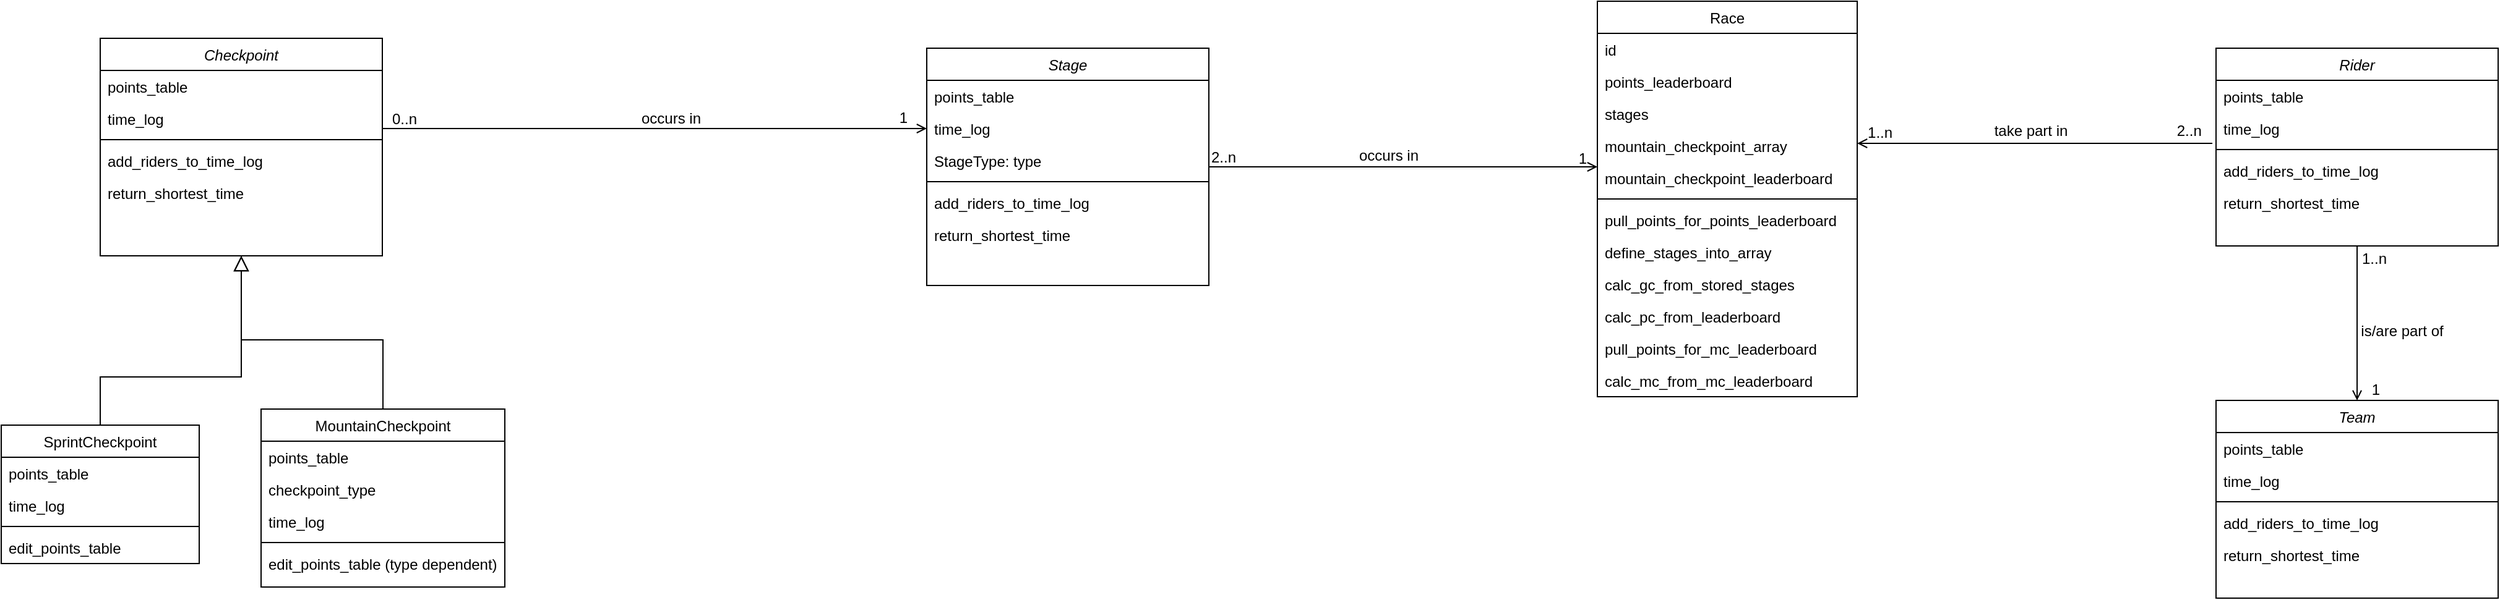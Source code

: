 <mxfile version="14.1.8" type="device"><diagram id="C5RBs43oDa-KdzZeNtuy" name="Page-1"><mxGraphModel dx="1883" dy="668" grid="1" gridSize="10" guides="1" tooltips="1" connect="1" arrows="1" fold="1" page="0" pageScale="1" pageWidth="827" pageHeight="1169" math="0" shadow="0"><root><mxCell id="WIyWlLk6GJQsqaUBKTNV-0"/><mxCell id="WIyWlLk6GJQsqaUBKTNV-1" parent="WIyWlLk6GJQsqaUBKTNV-0"/><mxCell id="zkfFHV4jXpPFQw0GAbJ--0" value="Stage" style="swimlane;fontStyle=2;align=center;verticalAlign=top;childLayout=stackLayout;horizontal=1;startSize=26;horizontalStack=0;resizeParent=1;resizeLast=0;collapsible=1;marginBottom=0;rounded=0;shadow=0;strokeWidth=1;" parent="WIyWlLk6GJQsqaUBKTNV-1" vertex="1"><mxGeometry x="218" y="88" width="228" height="192" as="geometry"><mxRectangle x="230" y="140" width="160" height="26" as="alternateBounds"/></mxGeometry></mxCell><mxCell id="zkfFHV4jXpPFQw0GAbJ--1" value="points_table" style="text;align=left;verticalAlign=top;spacingLeft=4;spacingRight=4;overflow=hidden;rotatable=0;points=[[0,0.5],[1,0.5]];portConstraint=eastwest;" parent="zkfFHV4jXpPFQw0GAbJ--0" vertex="1"><mxGeometry y="26" width="228" height="26" as="geometry"/></mxCell><mxCell id="zkfFHV4jXpPFQw0GAbJ--2" value="time_log" style="text;align=left;verticalAlign=top;spacingLeft=4;spacingRight=4;overflow=hidden;rotatable=0;points=[[0,0.5],[1,0.5]];portConstraint=eastwest;rounded=0;shadow=0;html=0;" parent="zkfFHV4jXpPFQw0GAbJ--0" vertex="1"><mxGeometry y="52" width="228" height="26" as="geometry"/></mxCell><mxCell id="okV2mifqNZXzlt0OdiJC-0" value="StageType: type" style="text;align=left;verticalAlign=top;spacingLeft=4;spacingRight=4;overflow=hidden;rotatable=0;points=[[0,0.5],[1,0.5]];portConstraint=eastwest;rounded=0;shadow=0;html=0;" vertex="1" parent="zkfFHV4jXpPFQw0GAbJ--0"><mxGeometry y="78" width="228" height="26" as="geometry"/></mxCell><mxCell id="zkfFHV4jXpPFQw0GAbJ--4" value="" style="line;html=1;strokeWidth=1;align=left;verticalAlign=middle;spacingTop=-1;spacingLeft=3;spacingRight=3;rotatable=0;labelPosition=right;points=[];portConstraint=eastwest;" parent="zkfFHV4jXpPFQw0GAbJ--0" vertex="1"><mxGeometry y="104" width="228" height="8" as="geometry"/></mxCell><mxCell id="zkfFHV4jXpPFQw0GAbJ--5" value="add_riders_to_time_log" style="text;align=left;verticalAlign=top;spacingLeft=4;spacingRight=4;overflow=hidden;rotatable=0;points=[[0,0.5],[1,0.5]];portConstraint=eastwest;" parent="zkfFHV4jXpPFQw0GAbJ--0" vertex="1"><mxGeometry y="112" width="228" height="26" as="geometry"/></mxCell><mxCell id="lWNVDDmgVR6VLHTQUatl-31" value="return_shortest_time" style="text;align=left;verticalAlign=top;spacingLeft=4;spacingRight=4;overflow=hidden;rotatable=0;points=[[0,0.5],[1,0.5]];portConstraint=eastwest;" parent="zkfFHV4jXpPFQw0GAbJ--0" vertex="1"><mxGeometry y="138" width="228" height="26" as="geometry"/></mxCell><mxCell id="zkfFHV4jXpPFQw0GAbJ--17" value="Race" style="swimlane;fontStyle=0;align=center;verticalAlign=top;childLayout=stackLayout;horizontal=1;startSize=26;horizontalStack=0;resizeParent=1;resizeLast=0;collapsible=1;marginBottom=0;rounded=0;shadow=0;strokeWidth=1;" parent="WIyWlLk6GJQsqaUBKTNV-1" vertex="1"><mxGeometry x="760" y="50" width="210" height="320" as="geometry"><mxRectangle x="550" y="140" width="160" height="26" as="alternateBounds"/></mxGeometry></mxCell><mxCell id="nblKFFfSKLvNXSQtpWRo-55" value="id" style="text;align=left;verticalAlign=top;spacingLeft=4;spacingRight=4;overflow=hidden;rotatable=0;points=[[0,0.5],[1,0.5]];portConstraint=eastwest;" parent="zkfFHV4jXpPFQw0GAbJ--17" vertex="1"><mxGeometry y="26" width="210" height="26" as="geometry"/></mxCell><mxCell id="zkfFHV4jXpPFQw0GAbJ--24" value="points_leaderboard" style="text;align=left;verticalAlign=top;spacingLeft=4;spacingRight=4;overflow=hidden;rotatable=0;points=[[0,0.5],[1,0.5]];portConstraint=eastwest;" parent="zkfFHV4jXpPFQw0GAbJ--17" vertex="1"><mxGeometry y="52" width="210" height="26" as="geometry"/></mxCell><mxCell id="lWNVDDmgVR6VLHTQUatl-46" value="stages" style="text;align=left;verticalAlign=top;spacingLeft=4;spacingRight=4;overflow=hidden;rotatable=0;points=[[0,0.5],[1,0.5]];portConstraint=eastwest;" parent="zkfFHV4jXpPFQw0GAbJ--17" vertex="1"><mxGeometry y="78" width="210" height="26" as="geometry"/></mxCell><mxCell id="lWNVDDmgVR6VLHTQUatl-50" value="mountain_checkpoint_array" style="text;align=left;verticalAlign=top;spacingLeft=4;spacingRight=4;overflow=hidden;rotatable=0;points=[[0,0.5],[1,0.5]];portConstraint=eastwest;" parent="zkfFHV4jXpPFQw0GAbJ--17" vertex="1"><mxGeometry y="104" width="210" height="26" as="geometry"/></mxCell><mxCell id="lWNVDDmgVR6VLHTQUatl-53" value="mountain_checkpoint_leaderboard" style="text;align=left;verticalAlign=top;spacingLeft=4;spacingRight=4;overflow=hidden;rotatable=0;points=[[0,0.5],[1,0.5]];portConstraint=eastwest;" parent="zkfFHV4jXpPFQw0GAbJ--17" vertex="1"><mxGeometry y="130" width="210" height="26" as="geometry"/></mxCell><mxCell id="zkfFHV4jXpPFQw0GAbJ--23" value="" style="line;html=1;strokeWidth=1;align=left;verticalAlign=middle;spacingTop=-1;spacingLeft=3;spacingRight=3;rotatable=0;labelPosition=right;points=[];portConstraint=eastwest;" parent="zkfFHV4jXpPFQw0GAbJ--17" vertex="1"><mxGeometry y="156" width="210" height="8" as="geometry"/></mxCell><mxCell id="zkfFHV4jXpPFQw0GAbJ--19" value="pull_points_for_points_leaderboard" style="text;align=left;verticalAlign=top;spacingLeft=4;spacingRight=4;overflow=hidden;rotatable=0;points=[[0,0.5],[1,0.5]];portConstraint=eastwest;rounded=0;shadow=0;html=0;" parent="zkfFHV4jXpPFQw0GAbJ--17" vertex="1"><mxGeometry y="164" width="210" height="26" as="geometry"/></mxCell><mxCell id="zkfFHV4jXpPFQw0GAbJ--18" value="define_stages_into_array" style="text;align=left;verticalAlign=top;spacingLeft=4;spacingRight=4;overflow=hidden;rotatable=0;points=[[0,0.5],[1,0.5]];portConstraint=eastwest;" parent="zkfFHV4jXpPFQw0GAbJ--17" vertex="1"><mxGeometry y="190" width="210" height="26" as="geometry"/></mxCell><mxCell id="lWNVDDmgVR6VLHTQUatl-39" value="calc_gc_from_stored_stages" style="text;align=left;verticalAlign=top;spacingLeft=4;spacingRight=4;overflow=hidden;rotatable=0;points=[[0,0.5],[1,0.5]];portConstraint=eastwest;" parent="zkfFHV4jXpPFQw0GAbJ--17" vertex="1"><mxGeometry y="216" width="210" height="26" as="geometry"/></mxCell><mxCell id="lWNVDDmgVR6VLHTQUatl-47" value="calc_pc_from_leaderboard" style="text;align=left;verticalAlign=top;spacingLeft=4;spacingRight=4;overflow=hidden;rotatable=0;points=[[0,0.5],[1,0.5]];portConstraint=eastwest;" parent="zkfFHV4jXpPFQw0GAbJ--17" vertex="1"><mxGeometry y="242" width="210" height="26" as="geometry"/></mxCell><mxCell id="lWNVDDmgVR6VLHTQUatl-54" value="pull_points_for_mc_leaderboard" style="text;align=left;verticalAlign=top;spacingLeft=4;spacingRight=4;overflow=hidden;rotatable=0;points=[[0,0.5],[1,0.5]];portConstraint=eastwest;" parent="zkfFHV4jXpPFQw0GAbJ--17" vertex="1"><mxGeometry y="268" width="210" height="26" as="geometry"/></mxCell><mxCell id="lWNVDDmgVR6VLHTQUatl-51" value="calc_mc_from_mc_leaderboard" style="text;align=left;verticalAlign=top;spacingLeft=4;spacingRight=4;overflow=hidden;rotatable=0;points=[[0,0.5],[1,0.5]];portConstraint=eastwest;" parent="zkfFHV4jXpPFQw0GAbJ--17" vertex="1"><mxGeometry y="294" width="210" height="26" as="geometry"/></mxCell><mxCell id="zkfFHV4jXpPFQw0GAbJ--26" value="" style="endArrow=open;shadow=0;strokeWidth=1;rounded=0;endFill=1;edgeStyle=elbowEdgeStyle;elbow=vertical;" parent="WIyWlLk6GJQsqaUBKTNV-1" source="zkfFHV4jXpPFQw0GAbJ--0" target="zkfFHV4jXpPFQw0GAbJ--17" edge="1"><mxGeometry x="0.5" y="41" relative="1" as="geometry"><mxPoint x="380" y="192" as="sourcePoint"/><mxPoint x="540" y="192" as="targetPoint"/><mxPoint x="-40" y="32" as="offset"/></mxGeometry></mxCell><mxCell id="zkfFHV4jXpPFQw0GAbJ--27" value="2..n" style="resizable=0;align=left;verticalAlign=bottom;labelBackgroundColor=none;fontSize=12;" parent="zkfFHV4jXpPFQw0GAbJ--26" connectable="0" vertex="1"><mxGeometry x="-1" relative="1" as="geometry"><mxPoint y="1" as="offset"/></mxGeometry></mxCell><mxCell id="zkfFHV4jXpPFQw0GAbJ--28" value="1" style="resizable=0;align=right;verticalAlign=bottom;labelBackgroundColor=none;fontSize=12;" parent="zkfFHV4jXpPFQw0GAbJ--26" connectable="0" vertex="1"><mxGeometry x="1" relative="1" as="geometry"><mxPoint x="-7" y="2" as="offset"/></mxGeometry></mxCell><mxCell id="zkfFHV4jXpPFQw0GAbJ--29" value="occurs in" style="text;html=1;resizable=0;points=[];;align=center;verticalAlign=middle;labelBackgroundColor=none;rounded=0;shadow=0;strokeWidth=1;fontSize=12;" parent="zkfFHV4jXpPFQw0GAbJ--26" vertex="1" connectable="0"><mxGeometry x="0.5" y="49" relative="1" as="geometry"><mxPoint x="-91.17" y="40" as="offset"/></mxGeometry></mxCell><mxCell id="lWNVDDmgVR6VLHTQUatl-11" value="SprintCheckpoint" style="swimlane;fontStyle=0;align=center;verticalAlign=top;childLayout=stackLayout;horizontal=1;startSize=26;horizontalStack=0;resizeParent=1;resizeLast=0;collapsible=1;marginBottom=0;rounded=0;shadow=0;strokeWidth=1;" parent="WIyWlLk6GJQsqaUBKTNV-1" vertex="1"><mxGeometry x="-530" y="393" width="160" height="112" as="geometry"><mxRectangle x="340" y="380" width="170" height="26" as="alternateBounds"/></mxGeometry></mxCell><mxCell id="lWNVDDmgVR6VLHTQUatl-29" value="points_table" style="text;align=left;verticalAlign=top;spacingLeft=4;spacingRight=4;overflow=hidden;rotatable=0;points=[[0,0.5],[1,0.5]];portConstraint=eastwest;" parent="lWNVDDmgVR6VLHTQUatl-11" vertex="1"><mxGeometry y="26" width="160" height="26" as="geometry"/></mxCell><mxCell id="lWNVDDmgVR6VLHTQUatl-12" value="time_log" style="text;align=left;verticalAlign=top;spacingLeft=4;spacingRight=4;overflow=hidden;rotatable=0;points=[[0,0.5],[1,0.5]];portConstraint=eastwest;" parent="lWNVDDmgVR6VLHTQUatl-11" vertex="1"><mxGeometry y="52" width="160" height="26" as="geometry"/></mxCell><mxCell id="lWNVDDmgVR6VLHTQUatl-13" value="" style="line;html=1;strokeWidth=1;align=left;verticalAlign=middle;spacingTop=-1;spacingLeft=3;spacingRight=3;rotatable=0;labelPosition=right;points=[];portConstraint=eastwest;" parent="lWNVDDmgVR6VLHTQUatl-11" vertex="1"><mxGeometry y="78" width="160" height="8" as="geometry"/></mxCell><mxCell id="lWNVDDmgVR6VLHTQUatl-23" value="edit_points_table" style="text;align=left;verticalAlign=top;spacingLeft=4;spacingRight=4;overflow=hidden;rotatable=0;points=[[0,0.5],[1,0.5]];portConstraint=eastwest;" parent="lWNVDDmgVR6VLHTQUatl-11" vertex="1"><mxGeometry y="86" width="160" height="26" as="geometry"/></mxCell><mxCell id="lWNVDDmgVR6VLHTQUatl-14" value="MountainCheckpoint" style="swimlane;fontStyle=0;align=center;verticalAlign=top;childLayout=stackLayout;horizontal=1;startSize=26;horizontalStack=0;resizeParent=1;resizeLast=0;collapsible=1;marginBottom=0;rounded=0;shadow=0;strokeWidth=1;" parent="WIyWlLk6GJQsqaUBKTNV-1" vertex="1"><mxGeometry x="-320" y="380" width="197" height="144" as="geometry"><mxRectangle x="340" y="380" width="170" height="26" as="alternateBounds"/></mxGeometry></mxCell><mxCell id="lWNVDDmgVR6VLHTQUatl-30" value="points_table" style="text;align=left;verticalAlign=top;spacingLeft=4;spacingRight=4;overflow=hidden;rotatable=0;points=[[0,0.5],[1,0.5]];portConstraint=eastwest;" parent="lWNVDDmgVR6VLHTQUatl-14" vertex="1"><mxGeometry y="26" width="197" height="26" as="geometry"/></mxCell><mxCell id="lWNVDDmgVR6VLHTQUatl-52" value="checkpoint_type" style="text;align=left;verticalAlign=top;spacingLeft=4;spacingRight=4;overflow=hidden;rotatable=0;points=[[0,0.5],[1,0.5]];portConstraint=eastwest;" parent="lWNVDDmgVR6VLHTQUatl-14" vertex="1"><mxGeometry y="52" width="197" height="26" as="geometry"/></mxCell><mxCell id="lWNVDDmgVR6VLHTQUatl-15" value="time_log" style="text;align=left;verticalAlign=top;spacingLeft=4;spacingRight=4;overflow=hidden;rotatable=0;points=[[0,0.5],[1,0.5]];portConstraint=eastwest;" parent="lWNVDDmgVR6VLHTQUatl-14" vertex="1"><mxGeometry y="78" width="197" height="26" as="geometry"/></mxCell><mxCell id="lWNVDDmgVR6VLHTQUatl-16" value="" style="line;html=1;strokeWidth=1;align=left;verticalAlign=middle;spacingTop=-1;spacingLeft=3;spacingRight=3;rotatable=0;labelPosition=right;points=[];portConstraint=eastwest;" parent="lWNVDDmgVR6VLHTQUatl-14" vertex="1"><mxGeometry y="104" width="197" height="8" as="geometry"/></mxCell><mxCell id="lWNVDDmgVR6VLHTQUatl-24" value="edit_points_table (type dependent)" style="text;align=left;verticalAlign=top;spacingLeft=4;spacingRight=4;overflow=hidden;rotatable=0;points=[[0,0.5],[1,0.5]];portConstraint=eastwest;" parent="lWNVDDmgVR6VLHTQUatl-14" vertex="1"><mxGeometry y="112" width="197" height="26" as="geometry"/></mxCell><mxCell id="lWNVDDmgVR6VLHTQUatl-19" value="" style="endArrow=block;endSize=10;endFill=0;shadow=0;strokeWidth=1;rounded=0;edgeStyle=elbowEdgeStyle;elbow=vertical;exitX=0.5;exitY=0;exitDx=0;exitDy=0;entryX=0.5;entryY=1;entryDx=0;entryDy=0;" parent="WIyWlLk6GJQsqaUBKTNV-1" source="lWNVDDmgVR6VLHTQUatl-11" target="nblKFFfSKLvNXSQtpWRo-0" edge="1"><mxGeometry width="160" relative="1" as="geometry"><mxPoint x="-1384" y="427" as="sourcePoint"/><mxPoint x="-380" y="284" as="targetPoint"/><Array as="points"><mxPoint x="-490" y="354"/><mxPoint x="-1455" y="464"/><mxPoint x="-1430" y="367"/><mxPoint x="-1459" y="465"/></Array></mxGeometry></mxCell><mxCell id="lWNVDDmgVR6VLHTQUatl-20" value="" style="endArrow=block;endSize=10;endFill=0;shadow=0;strokeWidth=1;rounded=0;edgeStyle=elbowEdgeStyle;elbow=vertical;exitX=0.5;exitY=0;exitDx=0;exitDy=0;entryX=0.5;entryY=1;entryDx=0;entryDy=0;" parent="WIyWlLk6GJQsqaUBKTNV-1" source="lWNVDDmgVR6VLHTQUatl-14" target="nblKFFfSKLvNXSQtpWRo-0" edge="1"><mxGeometry width="160" relative="1" as="geometry"><mxPoint x="-1478.0" y="496" as="sourcePoint"/><mxPoint x="-390" y="314" as="targetPoint"/><Array as="points"><mxPoint x="-360" y="324"/><mxPoint x="-1364" y="464"/><mxPoint x="-1449" y="475"/></Array></mxGeometry></mxCell><mxCell id="nblKFFfSKLvNXSQtpWRo-0" value="Checkpoint" style="swimlane;fontStyle=2;align=center;verticalAlign=top;childLayout=stackLayout;horizontal=1;startSize=26;horizontalStack=0;resizeParent=1;resizeLast=0;collapsible=1;marginBottom=0;rounded=0;shadow=0;strokeWidth=1;" parent="WIyWlLk6GJQsqaUBKTNV-1" vertex="1"><mxGeometry x="-450" y="80" width="228" height="176" as="geometry"><mxRectangle x="230" y="140" width="160" height="26" as="alternateBounds"/></mxGeometry></mxCell><mxCell id="nblKFFfSKLvNXSQtpWRo-1" value="points_table" style="text;align=left;verticalAlign=top;spacingLeft=4;spacingRight=4;overflow=hidden;rotatable=0;points=[[0,0.5],[1,0.5]];portConstraint=eastwest;" parent="nblKFFfSKLvNXSQtpWRo-0" vertex="1"><mxGeometry y="26" width="228" height="26" as="geometry"/></mxCell><mxCell id="nblKFFfSKLvNXSQtpWRo-2" value="time_log" style="text;align=left;verticalAlign=top;spacingLeft=4;spacingRight=4;overflow=hidden;rotatable=0;points=[[0,0.5],[1,0.5]];portConstraint=eastwest;rounded=0;shadow=0;html=0;" parent="nblKFFfSKLvNXSQtpWRo-0" vertex="1"><mxGeometry y="52" width="228" height="26" as="geometry"/></mxCell><mxCell id="nblKFFfSKLvNXSQtpWRo-3" value="" style="line;html=1;strokeWidth=1;align=left;verticalAlign=middle;spacingTop=-1;spacingLeft=3;spacingRight=3;rotatable=0;labelPosition=right;points=[];portConstraint=eastwest;" parent="nblKFFfSKLvNXSQtpWRo-0" vertex="1"><mxGeometry y="78" width="228" height="8" as="geometry"/></mxCell><mxCell id="nblKFFfSKLvNXSQtpWRo-4" value="add_riders_to_time_log" style="text;align=left;verticalAlign=top;spacingLeft=4;spacingRight=4;overflow=hidden;rotatable=0;points=[[0,0.5],[1,0.5]];portConstraint=eastwest;" parent="nblKFFfSKLvNXSQtpWRo-0" vertex="1"><mxGeometry y="86" width="228" height="26" as="geometry"/></mxCell><mxCell id="nblKFFfSKLvNXSQtpWRo-5" value="return_shortest_time" style="text;align=left;verticalAlign=top;spacingLeft=4;spacingRight=4;overflow=hidden;rotatable=0;points=[[0,0.5],[1,0.5]];portConstraint=eastwest;" parent="nblKFFfSKLvNXSQtpWRo-0" vertex="1"><mxGeometry y="112" width="228" height="26" as="geometry"/></mxCell><mxCell id="nblKFFfSKLvNXSQtpWRo-16" value="" style="endArrow=open;shadow=0;strokeWidth=1;rounded=0;endFill=1;edgeStyle=elbowEdgeStyle;elbow=vertical;exitX=1;exitY=0.5;exitDx=0;exitDy=0;entryX=0;entryY=0.5;entryDx=0;entryDy=0;" parent="WIyWlLk6GJQsqaUBKTNV-1" source="nblKFFfSKLvNXSQtpWRo-4" target="zkfFHV4jXpPFQw0GAbJ--2" edge="1"><mxGeometry x="0.5" y="41" relative="1" as="geometry"><mxPoint x="-190" y="145" as="sourcePoint"/><mxPoint x="200" y="160" as="targetPoint"/><mxPoint x="-40" y="32" as="offset"/><Array as="points"><mxPoint x="10" y="153"/><mxPoint x="10" y="230"/></Array></mxGeometry></mxCell><mxCell id="nblKFFfSKLvNXSQtpWRo-17" value="0..n" style="resizable=0;align=left;verticalAlign=bottom;labelBackgroundColor=none;fontSize=12;" parent="nblKFFfSKLvNXSQtpWRo-16" connectable="0" vertex="1"><mxGeometry x="-1" relative="1" as="geometry"><mxPoint x="6" y="-25" as="offset"/></mxGeometry></mxCell><mxCell id="nblKFFfSKLvNXSQtpWRo-18" value="1" style="resizable=0;align=right;verticalAlign=bottom;labelBackgroundColor=none;fontSize=12;" parent="nblKFFfSKLvNXSQtpWRo-16" connectable="0" vertex="1"><mxGeometry x="1" relative="1" as="geometry"><mxPoint x="-14" as="offset"/></mxGeometry></mxCell><mxCell id="nblKFFfSKLvNXSQtpWRo-19" value="occurs in" style="text;html=1;resizable=0;points=[];;align=center;verticalAlign=middle;labelBackgroundColor=none;rounded=0;shadow=0;strokeWidth=1;fontSize=12;" parent="nblKFFfSKLvNXSQtpWRo-16" vertex="1" connectable="0"><mxGeometry x="0.5" y="49" relative="1" as="geometry"><mxPoint x="-91.0" y="41" as="offset"/></mxGeometry></mxCell><mxCell id="nblKFFfSKLvNXSQtpWRo-20" value="Rider" style="swimlane;fontStyle=2;align=center;verticalAlign=top;childLayout=stackLayout;horizontal=1;startSize=26;horizontalStack=0;resizeParent=1;resizeLast=0;collapsible=1;marginBottom=0;rounded=0;shadow=0;strokeWidth=1;" parent="WIyWlLk6GJQsqaUBKTNV-1" vertex="1"><mxGeometry x="1260" y="88" width="228" height="160" as="geometry"><mxRectangle x="230" y="140" width="160" height="26" as="alternateBounds"/></mxGeometry></mxCell><mxCell id="nblKFFfSKLvNXSQtpWRo-21" value="points_table" style="text;align=left;verticalAlign=top;spacingLeft=4;spacingRight=4;overflow=hidden;rotatable=0;points=[[0,0.5],[1,0.5]];portConstraint=eastwest;" parent="nblKFFfSKLvNXSQtpWRo-20" vertex="1"><mxGeometry y="26" width="228" height="26" as="geometry"/></mxCell><mxCell id="nblKFFfSKLvNXSQtpWRo-22" value="time_log" style="text;align=left;verticalAlign=top;spacingLeft=4;spacingRight=4;overflow=hidden;rotatable=0;points=[[0,0.5],[1,0.5]];portConstraint=eastwest;rounded=0;shadow=0;html=0;" parent="nblKFFfSKLvNXSQtpWRo-20" vertex="1"><mxGeometry y="52" width="228" height="26" as="geometry"/></mxCell><mxCell id="nblKFFfSKLvNXSQtpWRo-23" value="" style="line;html=1;strokeWidth=1;align=left;verticalAlign=middle;spacingTop=-1;spacingLeft=3;spacingRight=3;rotatable=0;labelPosition=right;points=[];portConstraint=eastwest;" parent="nblKFFfSKLvNXSQtpWRo-20" vertex="1"><mxGeometry y="78" width="228" height="8" as="geometry"/></mxCell><mxCell id="nblKFFfSKLvNXSQtpWRo-24" value="add_riders_to_time_log" style="text;align=left;verticalAlign=top;spacingLeft=4;spacingRight=4;overflow=hidden;rotatable=0;points=[[0,0.5],[1,0.5]];portConstraint=eastwest;" parent="nblKFFfSKLvNXSQtpWRo-20" vertex="1"><mxGeometry y="86" width="228" height="26" as="geometry"/></mxCell><mxCell id="nblKFFfSKLvNXSQtpWRo-25" value="return_shortest_time" style="text;align=left;verticalAlign=top;spacingLeft=4;spacingRight=4;overflow=hidden;rotatable=0;points=[[0,0.5],[1,0.5]];portConstraint=eastwest;" parent="nblKFFfSKLvNXSQtpWRo-20" vertex="1"><mxGeometry y="112" width="228" height="26" as="geometry"/></mxCell><mxCell id="nblKFFfSKLvNXSQtpWRo-26" value="Team" style="swimlane;fontStyle=2;align=center;verticalAlign=top;childLayout=stackLayout;horizontal=1;startSize=26;horizontalStack=0;resizeParent=1;resizeLast=0;collapsible=1;marginBottom=0;rounded=0;shadow=0;strokeWidth=1;" parent="WIyWlLk6GJQsqaUBKTNV-1" vertex="1"><mxGeometry x="1260" y="373" width="228" height="160" as="geometry"><mxRectangle x="230" y="140" width="160" height="26" as="alternateBounds"/></mxGeometry></mxCell><mxCell id="nblKFFfSKLvNXSQtpWRo-27" value="points_table" style="text;align=left;verticalAlign=top;spacingLeft=4;spacingRight=4;overflow=hidden;rotatable=0;points=[[0,0.5],[1,0.5]];portConstraint=eastwest;" parent="nblKFFfSKLvNXSQtpWRo-26" vertex="1"><mxGeometry y="26" width="228" height="26" as="geometry"/></mxCell><mxCell id="nblKFFfSKLvNXSQtpWRo-28" value="time_log" style="text;align=left;verticalAlign=top;spacingLeft=4;spacingRight=4;overflow=hidden;rotatable=0;points=[[0,0.5],[1,0.5]];portConstraint=eastwest;rounded=0;shadow=0;html=0;" parent="nblKFFfSKLvNXSQtpWRo-26" vertex="1"><mxGeometry y="52" width="228" height="26" as="geometry"/></mxCell><mxCell id="nblKFFfSKLvNXSQtpWRo-29" value="" style="line;html=1;strokeWidth=1;align=left;verticalAlign=middle;spacingTop=-1;spacingLeft=3;spacingRight=3;rotatable=0;labelPosition=right;points=[];portConstraint=eastwest;" parent="nblKFFfSKLvNXSQtpWRo-26" vertex="1"><mxGeometry y="78" width="228" height="8" as="geometry"/></mxCell><mxCell id="nblKFFfSKLvNXSQtpWRo-30" value="add_riders_to_time_log" style="text;align=left;verticalAlign=top;spacingLeft=4;spacingRight=4;overflow=hidden;rotatable=0;points=[[0,0.5],[1,0.5]];portConstraint=eastwest;" parent="nblKFFfSKLvNXSQtpWRo-26" vertex="1"><mxGeometry y="86" width="228" height="26" as="geometry"/></mxCell><mxCell id="nblKFFfSKLvNXSQtpWRo-31" value="return_shortest_time" style="text;align=left;verticalAlign=top;spacingLeft=4;spacingRight=4;overflow=hidden;rotatable=0;points=[[0,0.5],[1,0.5]];portConstraint=eastwest;" parent="nblKFFfSKLvNXSQtpWRo-26" vertex="1"><mxGeometry y="112" width="228" height="26" as="geometry"/></mxCell><mxCell id="nblKFFfSKLvNXSQtpWRo-33" value="" style="endArrow=open;shadow=0;strokeWidth=1;rounded=0;endFill=1;edgeStyle=elbowEdgeStyle;elbow=vertical;exitX=0.5;exitY=1;exitDx=0;exitDy=0;entryX=0.5;entryY=0;entryDx=0;entryDy=0;" parent="WIyWlLk6GJQsqaUBKTNV-1" source="nblKFFfSKLvNXSQtpWRo-20" target="nblKFFfSKLvNXSQtpWRo-26" edge="1"><mxGeometry x="0.5" y="41" relative="1" as="geometry"><mxPoint x="1060" y="640" as="sourcePoint"/><mxPoint x="810" y="640" as="targetPoint"/><mxPoint x="-40" y="32" as="offset"/></mxGeometry></mxCell><mxCell id="nblKFFfSKLvNXSQtpWRo-34" value="1..n" style="resizable=0;align=left;verticalAlign=bottom;labelBackgroundColor=none;fontSize=12;" parent="nblKFFfSKLvNXSQtpWRo-33" connectable="0" vertex="1"><mxGeometry x="-1" relative="1" as="geometry"><mxPoint x="2" y="19" as="offset"/></mxGeometry></mxCell><mxCell id="nblKFFfSKLvNXSQtpWRo-35" value="1" style="resizable=0;align=right;verticalAlign=bottom;labelBackgroundColor=none;fontSize=12;" parent="nblKFFfSKLvNXSQtpWRo-33" connectable="0" vertex="1"><mxGeometry x="1" relative="1" as="geometry"><mxPoint x="20" as="offset"/></mxGeometry></mxCell><mxCell id="nblKFFfSKLvNXSQtpWRo-36" value="is/are part of" style="text;html=1;resizable=0;points=[];;align=center;verticalAlign=middle;labelBackgroundColor=none;rounded=0;shadow=0;strokeWidth=1;fontSize=12;" parent="nblKFFfSKLvNXSQtpWRo-33" vertex="1" connectable="0"><mxGeometry x="0.5" y="49" relative="1" as="geometry"><mxPoint x="-13.0" y="-25.14" as="offset"/></mxGeometry></mxCell><mxCell id="nblKFFfSKLvNXSQtpWRo-46" value="" style="endArrow=open;shadow=0;strokeWidth=1;rounded=0;endFill=0;edgeStyle=elbowEdgeStyle;elbow=vertical;startArrow=none;startFill=0;exitX=-0.013;exitY=-0.346;exitDx=0;exitDy=0;exitPerimeter=0;" parent="WIyWlLk6GJQsqaUBKTNV-1" source="nblKFFfSKLvNXSQtpWRo-24" edge="1" target="lWNVDDmgVR6VLHTQUatl-50"><mxGeometry x="0.5" y="41" relative="1" as="geometry"><mxPoint x="1240" y="167" as="sourcePoint"/><mxPoint x="1010" y="220" as="targetPoint"/><mxPoint x="-40" y="32" as="offset"/><Array as="points"/></mxGeometry></mxCell><mxCell id="nblKFFfSKLvNXSQtpWRo-47" value="2..n" style="resizable=0;align=left;verticalAlign=bottom;labelBackgroundColor=none;fontSize=12;" parent="nblKFFfSKLvNXSQtpWRo-46" connectable="0" vertex="1"><mxGeometry x="-1" relative="1" as="geometry"><mxPoint x="-30.66" y="-1.33" as="offset"/></mxGeometry></mxCell><mxCell id="nblKFFfSKLvNXSQtpWRo-48" value="1..n" style="resizable=0;align=right;verticalAlign=bottom;labelBackgroundColor=none;fontSize=12;" parent="nblKFFfSKLvNXSQtpWRo-46" connectable="0" vertex="1"><mxGeometry x="1" relative="1" as="geometry"><mxPoint x="30" as="offset"/></mxGeometry></mxCell><mxCell id="nblKFFfSKLvNXSQtpWRo-49" value="take part in" style="text;html=1;resizable=0;points=[];;align=center;verticalAlign=middle;labelBackgroundColor=none;rounded=0;shadow=0;strokeWidth=1;fontSize=12;" parent="nblKFFfSKLvNXSQtpWRo-46" vertex="1" connectable="0"><mxGeometry x="0.5" y="49" relative="1" as="geometry"><mxPoint x="68.0" y="-59" as="offset"/></mxGeometry></mxCell></root></mxGraphModel></diagram></mxfile>